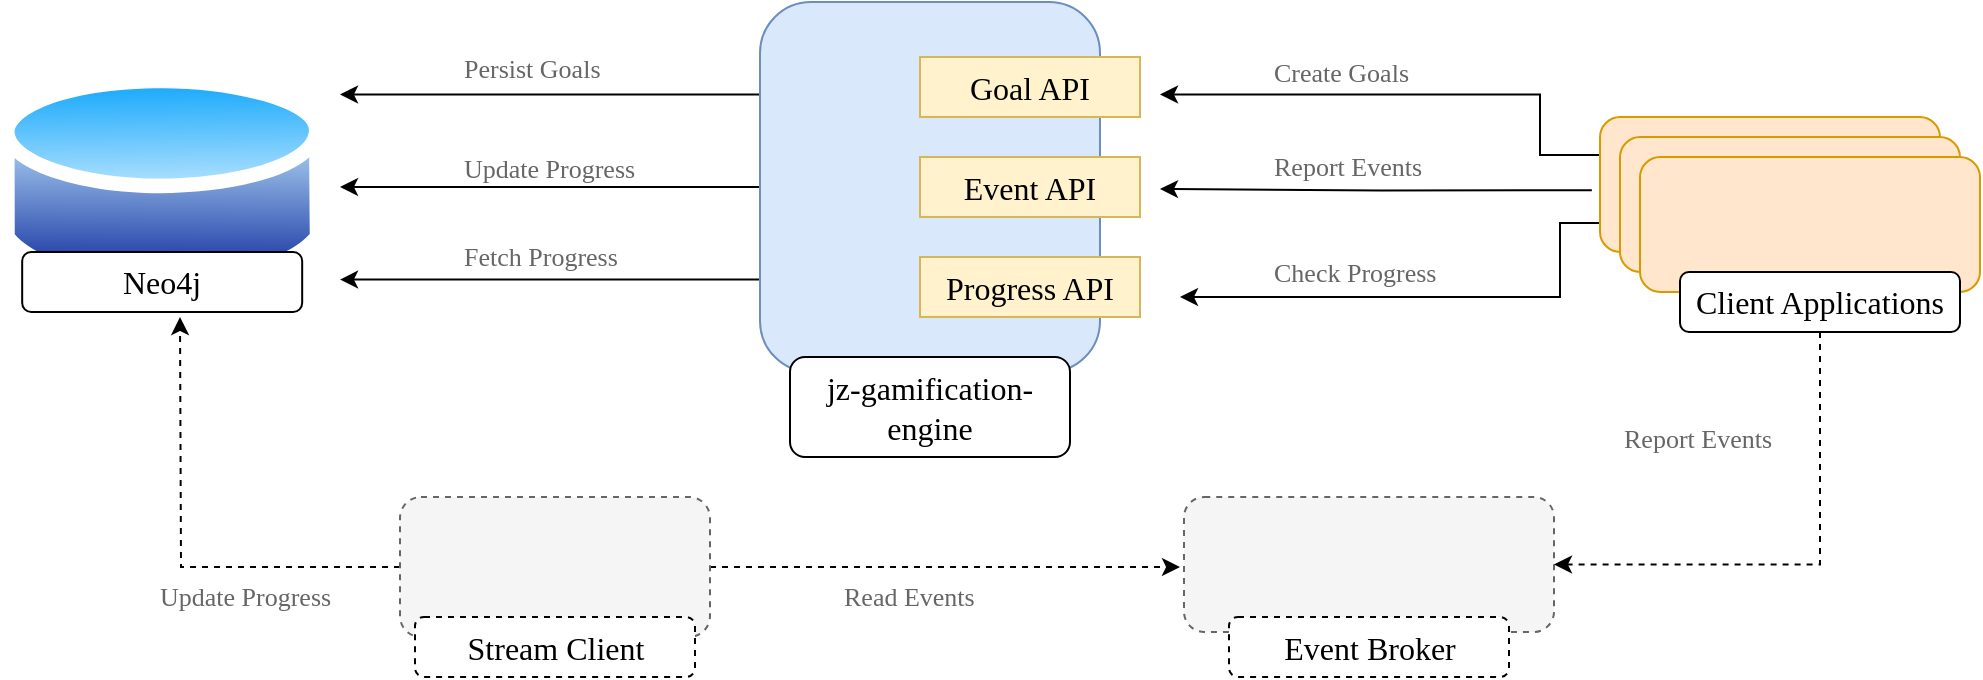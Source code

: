 <mxfile version="17.4.5" type="device"><diagram id="pYRfqx4f9lnOGIzERoM0" name="Page-1"><mxGraphModel dx="1138" dy="629" grid="0" gridSize="10" guides="1" tooltips="1" connect="1" arrows="1" fold="1" page="1" pageScale="1" pageWidth="1100" pageHeight="850" math="0" shadow="0"><root><mxCell id="0"/><mxCell id="1" parent="0"/><mxCell id="kAiUFo1_1ab4yEO1fB9h-42" style="edgeStyle=orthogonalEdgeStyle;rounded=0;orthogonalLoop=1;jettySize=auto;html=1;exitX=0;exitY=0.5;exitDx=0;exitDy=0;fontFamily=Tahoma;fontSize=14;" edge="1" parent="1" source="kAiUFo1_1ab4yEO1fB9h-1"><mxGeometry relative="1" as="geometry"><mxPoint x="223" y="362.5" as="targetPoint"/></mxGeometry></mxCell><mxCell id="kAiUFo1_1ab4yEO1fB9h-48" style="edgeStyle=orthogonalEdgeStyle;rounded=0;orthogonalLoop=1;jettySize=auto;html=1;exitX=0;exitY=0.75;exitDx=0;exitDy=0;fontFamily=Tahoma;fontSize=14;" edge="1" parent="1" source="kAiUFo1_1ab4yEO1fB9h-1"><mxGeometry relative="1" as="geometry"><mxPoint x="223" y="408.786" as="targetPoint"/></mxGeometry></mxCell><mxCell id="kAiUFo1_1ab4yEO1fB9h-49" style="edgeStyle=orthogonalEdgeStyle;rounded=0;orthogonalLoop=1;jettySize=auto;html=1;exitX=0;exitY=0.25;exitDx=0;exitDy=0;fontFamily=Tahoma;fontSize=14;" edge="1" parent="1" source="kAiUFo1_1ab4yEO1fB9h-1"><mxGeometry relative="1" as="geometry"><mxPoint x="223" y="316.214" as="targetPoint"/></mxGeometry></mxCell><mxCell id="kAiUFo1_1ab4yEO1fB9h-1" value="" style="rounded=1;whiteSpace=wrap;html=1;fillColor=#dae8fc;strokeColor=#6c8ebf;fontStyle=0;fontFamily=Tahoma;fontSize=16;" vertex="1" parent="1"><mxGeometry x="433" y="270" width="170" height="185" as="geometry"/></mxCell><mxCell id="kAiUFo1_1ab4yEO1fB9h-2" value="" style="aspect=fixed;perimeter=ellipsePerimeter;html=1;align=center;shadow=0;dashed=0;spacingTop=3;image;image=img/lib/active_directory/database.svg;fontStyle=0;imageBackground=none;fontFamily=Tahoma;fontSize=16;" vertex="1" parent="1"><mxGeometry x="53" y="300" width="162.17" height="120" as="geometry"/></mxCell><mxCell id="kAiUFo1_1ab4yEO1fB9h-3" value="Goal API" style="rounded=0;whiteSpace=wrap;html=1;fillColor=#fff2cc;strokeColor=#d6b656;fontStyle=0;fontFamily=Tahoma;fontSize=16;" vertex="1" parent="1"><mxGeometry x="513" y="297.5" width="110" height="30" as="geometry"/></mxCell><mxCell id="kAiUFo1_1ab4yEO1fB9h-5" value="Event API" style="rounded=0;whiteSpace=wrap;html=1;fillColor=#fff2cc;strokeColor=#d6b656;fontStyle=0;fontFamily=Tahoma;fontSize=16;" vertex="1" parent="1"><mxGeometry x="513" y="347.5" width="110" height="30" as="geometry"/></mxCell><mxCell id="kAiUFo1_1ab4yEO1fB9h-6" value="Progress API" style="rounded=0;whiteSpace=wrap;html=1;fillColor=#fff2cc;strokeColor=#d6b656;fontStyle=0;fontFamily=Tahoma;fontSize=16;" vertex="1" parent="1"><mxGeometry x="513" y="397.5" width="110" height="30" as="geometry"/></mxCell><mxCell id="kAiUFo1_1ab4yEO1fB9h-18" style="edgeStyle=orthogonalEdgeStyle;rounded=0;orthogonalLoop=1;jettySize=auto;html=1;fontFamily=Tahoma;fontSize=16;exitX=0;exitY=0.25;exitDx=0;exitDy=0;" edge="1" parent="1" source="kAiUFo1_1ab4yEO1fB9h-8"><mxGeometry relative="1" as="geometry"><mxPoint x="633" y="316.25" as="targetPoint"/><Array as="points"><mxPoint x="853" y="346.5"/><mxPoint x="823" y="346.5"/><mxPoint x="823" y="316.5"/></Array></mxGeometry></mxCell><mxCell id="kAiUFo1_1ab4yEO1fB9h-19" style="edgeStyle=orthogonalEdgeStyle;rounded=0;orthogonalLoop=1;jettySize=auto;html=1;exitX=0;exitY=0.75;exitDx=0;exitDy=0;fontFamily=Tahoma;fontSize=16;" edge="1" parent="1" source="kAiUFo1_1ab4yEO1fB9h-8"><mxGeometry relative="1" as="geometry"><mxPoint x="643" y="417.5" as="targetPoint"/><Array as="points"><mxPoint x="853" y="380.5"/><mxPoint x="833" y="380.5"/><mxPoint x="833" y="417.5"/></Array></mxGeometry></mxCell><mxCell id="kAiUFo1_1ab4yEO1fB9h-20" style="edgeStyle=orthogonalEdgeStyle;rounded=0;orthogonalLoop=1;jettySize=auto;html=1;exitX=-0.024;exitY=0.543;exitDx=0;exitDy=0;fontFamily=Tahoma;fontSize=16;exitPerimeter=0;" edge="1" parent="1" source="kAiUFo1_1ab4yEO1fB9h-8"><mxGeometry relative="1" as="geometry"><mxPoint x="633" y="363.5" as="targetPoint"/></mxGeometry></mxCell><mxCell id="kAiUFo1_1ab4yEO1fB9h-17" value="" style="rounded=1;whiteSpace=wrap;html=1;fillColor=#f5f5f5;strokeColor=#666666;fontStyle=0;fontFamily=Tahoma;fontSize=16;dashed=1;fontColor=#333333;" vertex="1" parent="1"><mxGeometry x="645" y="517.5" width="185" height="67.5" as="geometry"/></mxCell><mxCell id="kAiUFo1_1ab4yEO1fB9h-25" value="jz-gamification-engine" style="rounded=1;whiteSpace=wrap;html=1;fontStyle=0;fontFamily=Tahoma;fontSize=16;" vertex="1" parent="1"><mxGeometry x="448" y="447.5" width="140" height="50" as="geometry"/></mxCell><mxCell id="kAiUFo1_1ab4yEO1fB9h-26" value="Neo4j" style="rounded=1;whiteSpace=wrap;html=1;fontStyle=0;fontFamily=Tahoma;fontSize=16;" vertex="1" parent="1"><mxGeometry x="64.09" y="395" width="140" height="30" as="geometry"/></mxCell><mxCell id="kAiUFo1_1ab4yEO1fB9h-27" value="Event Broker" style="rounded=1;whiteSpace=wrap;html=1;fontStyle=0;fontFamily=Tahoma;fontSize=16;dashed=1;" vertex="1" parent="1"><mxGeometry x="667.5" y="577.5" width="140" height="30" as="geometry"/></mxCell><mxCell id="kAiUFo1_1ab4yEO1fB9h-28" value="" style="group" vertex="1" connectable="0" parent="1"><mxGeometry x="853" y="327.5" width="170" height="77.5" as="geometry"/></mxCell><mxCell id="kAiUFo1_1ab4yEO1fB9h-8" value="" style="rounded=1;whiteSpace=wrap;html=1;fillColor=#ffe6cc;strokeColor=#d79b00;fontStyle=0;fontFamily=Tahoma;fontSize=16;" vertex="1" parent="kAiUFo1_1ab4yEO1fB9h-28"><mxGeometry width="170" height="67.5" as="geometry"/></mxCell><mxCell id="kAiUFo1_1ab4yEO1fB9h-24" value="Client Application" style="rounded=1;whiteSpace=wrap;html=1;fontStyle=0;fontFamily=Tahoma;fontSize=16;" vertex="1" parent="kAiUFo1_1ab4yEO1fB9h-28"><mxGeometry x="20" y="50" width="140" height="27.5" as="geometry"/></mxCell><mxCell id="kAiUFo1_1ab4yEO1fB9h-29" value="" style="group" vertex="1" connectable="0" parent="1"><mxGeometry x="863" y="337.5" width="170" height="77.5" as="geometry"/></mxCell><mxCell id="kAiUFo1_1ab4yEO1fB9h-30" value="" style="rounded=1;whiteSpace=wrap;html=1;fillColor=#ffe6cc;strokeColor=#d79b00;fontStyle=0;fontFamily=Tahoma;fontSize=16;" vertex="1" parent="kAiUFo1_1ab4yEO1fB9h-29"><mxGeometry width="170" height="67.5" as="geometry"/></mxCell><mxCell id="kAiUFo1_1ab4yEO1fB9h-31" value="Client Application" style="rounded=1;whiteSpace=wrap;html=1;fontStyle=0;fontFamily=Tahoma;fontSize=16;" vertex="1" parent="kAiUFo1_1ab4yEO1fB9h-29"><mxGeometry x="20" y="47.5" width="140" height="30" as="geometry"/></mxCell><mxCell id="kAiUFo1_1ab4yEO1fB9h-33" value="" style="rounded=1;whiteSpace=wrap;html=1;fillColor=#ffe6cc;strokeColor=#d79b00;fontStyle=0;fontFamily=Tahoma;fontSize=16;" vertex="1" parent="1"><mxGeometry x="873" y="347.5" width="170" height="67.5" as="geometry"/></mxCell><mxCell id="kAiUFo1_1ab4yEO1fB9h-51" style="edgeStyle=orthogonalEdgeStyle;rounded=0;orthogonalLoop=1;jettySize=auto;html=1;entryX=1;entryY=0.5;entryDx=0;entryDy=0;fontFamily=Tahoma;fontSize=14;exitX=0.5;exitY=1;exitDx=0;exitDy=0;dashed=1;" edge="1" parent="1" source="kAiUFo1_1ab4yEO1fB9h-34" target="kAiUFo1_1ab4yEO1fB9h-17"><mxGeometry relative="1" as="geometry"/></mxCell><mxCell id="kAiUFo1_1ab4yEO1fB9h-34" value="Client Applications" style="rounded=1;whiteSpace=wrap;html=1;fontStyle=0;fontFamily=Tahoma;fontSize=16;" vertex="1" parent="1"><mxGeometry x="893" y="405" width="140" height="30" as="geometry"/></mxCell><mxCell id="kAiUFo1_1ab4yEO1fB9h-37" value="Create Goals" style="text;html=1;strokeColor=none;fillColor=none;align=left;verticalAlign=middle;whiteSpace=wrap;rounded=0;fontFamily=Tahoma;fontSize=13;fontColor=#666666;" vertex="1" parent="1"><mxGeometry x="687.5" y="290" width="100" height="30" as="geometry"/></mxCell><mxCell id="kAiUFo1_1ab4yEO1fB9h-39" value="Report Events" style="text;html=1;strokeColor=none;fillColor=none;align=left;verticalAlign=middle;whiteSpace=wrap;rounded=0;fontFamily=Tahoma;fontSize=13;fontColor=#666666;" vertex="1" parent="1"><mxGeometry x="687.5" y="337" width="100" height="30" as="geometry"/></mxCell><mxCell id="kAiUFo1_1ab4yEO1fB9h-40" value="Check Progress" style="text;html=1;strokeColor=none;fillColor=none;align=left;verticalAlign=middle;whiteSpace=wrap;rounded=0;fontFamily=Tahoma;fontSize=13;fontColor=#666666;" vertex="1" parent="1"><mxGeometry x="687.5" y="390" width="100" height="30" as="geometry"/></mxCell><mxCell id="kAiUFo1_1ab4yEO1fB9h-45" value="Persist Goals" style="text;html=1;strokeColor=none;fillColor=none;align=left;verticalAlign=middle;whiteSpace=wrap;rounded=0;fontFamily=Tahoma;fontSize=13;fontColor=#666666;" vertex="1" parent="1"><mxGeometry x="283" y="287.5" width="100" height="30" as="geometry"/></mxCell><mxCell id="kAiUFo1_1ab4yEO1fB9h-47" value="Update Progress" style="text;html=1;strokeColor=none;fillColor=none;align=left;verticalAlign=middle;whiteSpace=wrap;rounded=0;fontFamily=Tahoma;fontSize=13;fontColor=#666666;" vertex="1" parent="1"><mxGeometry x="131" y="552" width="120" height="30" as="geometry"/></mxCell><mxCell id="kAiUFo1_1ab4yEO1fB9h-50" value="Fetch Progress" style="text;html=1;strokeColor=none;fillColor=none;align=left;verticalAlign=middle;whiteSpace=wrap;rounded=0;fontFamily=Tahoma;fontSize=13;fontColor=#666666;" vertex="1" parent="1"><mxGeometry x="283" y="382" width="120" height="30" as="geometry"/></mxCell><mxCell id="kAiUFo1_1ab4yEO1fB9h-53" style="edgeStyle=orthogonalEdgeStyle;rounded=0;orthogonalLoop=1;jettySize=auto;html=1;dashed=1;fontFamily=Tahoma;fontSize=14;" edge="1" parent="1" source="kAiUFo1_1ab4yEO1fB9h-52"><mxGeometry relative="1" as="geometry"><mxPoint x="143" y="427.5" as="targetPoint"/></mxGeometry></mxCell><mxCell id="kAiUFo1_1ab4yEO1fB9h-54" style="edgeStyle=orthogonalEdgeStyle;rounded=0;orthogonalLoop=1;jettySize=auto;html=1;dashed=1;fontFamily=Tahoma;fontSize=14;" edge="1" parent="1" source="kAiUFo1_1ab4yEO1fB9h-52"><mxGeometry relative="1" as="geometry"><mxPoint x="643" y="552.5" as="targetPoint"/></mxGeometry></mxCell><mxCell id="kAiUFo1_1ab4yEO1fB9h-52" value="" style="rounded=1;whiteSpace=wrap;html=1;fillColor=#f5f5f5;strokeColor=#666666;fontStyle=0;fontFamily=Tahoma;fontSize=16;dashed=1;fontColor=#333333;" vertex="1" parent="1"><mxGeometry x="253" y="517.5" width="155" height="70" as="geometry"/></mxCell><mxCell id="kAiUFo1_1ab4yEO1fB9h-55" value="Stream Client" style="rounded=1;whiteSpace=wrap;html=1;fontStyle=0;fontFamily=Tahoma;fontSize=16;dashed=1;" vertex="1" parent="1"><mxGeometry x="260.5" y="577.5" width="140" height="30" as="geometry"/></mxCell><mxCell id="kAiUFo1_1ab4yEO1fB9h-58" value="Read Events" style="text;html=1;strokeColor=none;fillColor=none;align=left;verticalAlign=middle;whiteSpace=wrap;rounded=0;fontFamily=Tahoma;fontSize=13;fontColor=#666666;" vertex="1" parent="1"><mxGeometry x="473" y="552" width="100" height="30" as="geometry"/></mxCell><mxCell id="kAiUFo1_1ab4yEO1fB9h-59" value="Report Events" style="text;html=1;strokeColor=none;fillColor=none;align=left;verticalAlign=middle;whiteSpace=wrap;rounded=0;fontFamily=Tahoma;fontSize=13;fontColor=#666666;" vertex="1" parent="1"><mxGeometry x="863" y="473" width="100" height="30" as="geometry"/></mxCell><mxCell id="kAiUFo1_1ab4yEO1fB9h-60" value="Update Progress" style="text;html=1;strokeColor=none;fillColor=none;align=left;verticalAlign=middle;whiteSpace=wrap;rounded=0;fontFamily=Tahoma;fontSize=13;fontColor=#666666;" vertex="1" parent="1"><mxGeometry x="283" y="337.5" width="120" height="30" as="geometry"/></mxCell></root></mxGraphModel></diagram></mxfile>